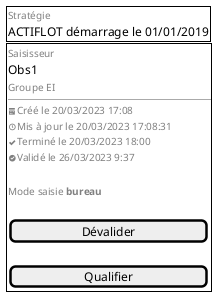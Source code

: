@startsalt
{
 {+
    {
    <font color=grey size=10>Stratégie
    ACTIFLOT démarrage le 01/01/2019
      }
 }
 {+
    {
    <font color=grey size=10>Saisisseur
    Obs1
    <font color=grey size=10>Groupe EI
    --
    <font color=grey size=10><&calendar>Créé le 20/03/2023 17:08
    <font color=grey size=10><&clock>Mis à jour le 20/03/2023 17:08:31
    <font color=grey size=10><&check>Terminé le 20/03/2023 18:00
    <font color=grey size=10><&circle-check>Validé le 26/03/2023 9:37
    .
    <font color=grey size=10>Mode saisie <b>bureau
    .
    [ Dévalider              ]
    .
    [ Qualifier              ]
    }
 }
}
@endsalt